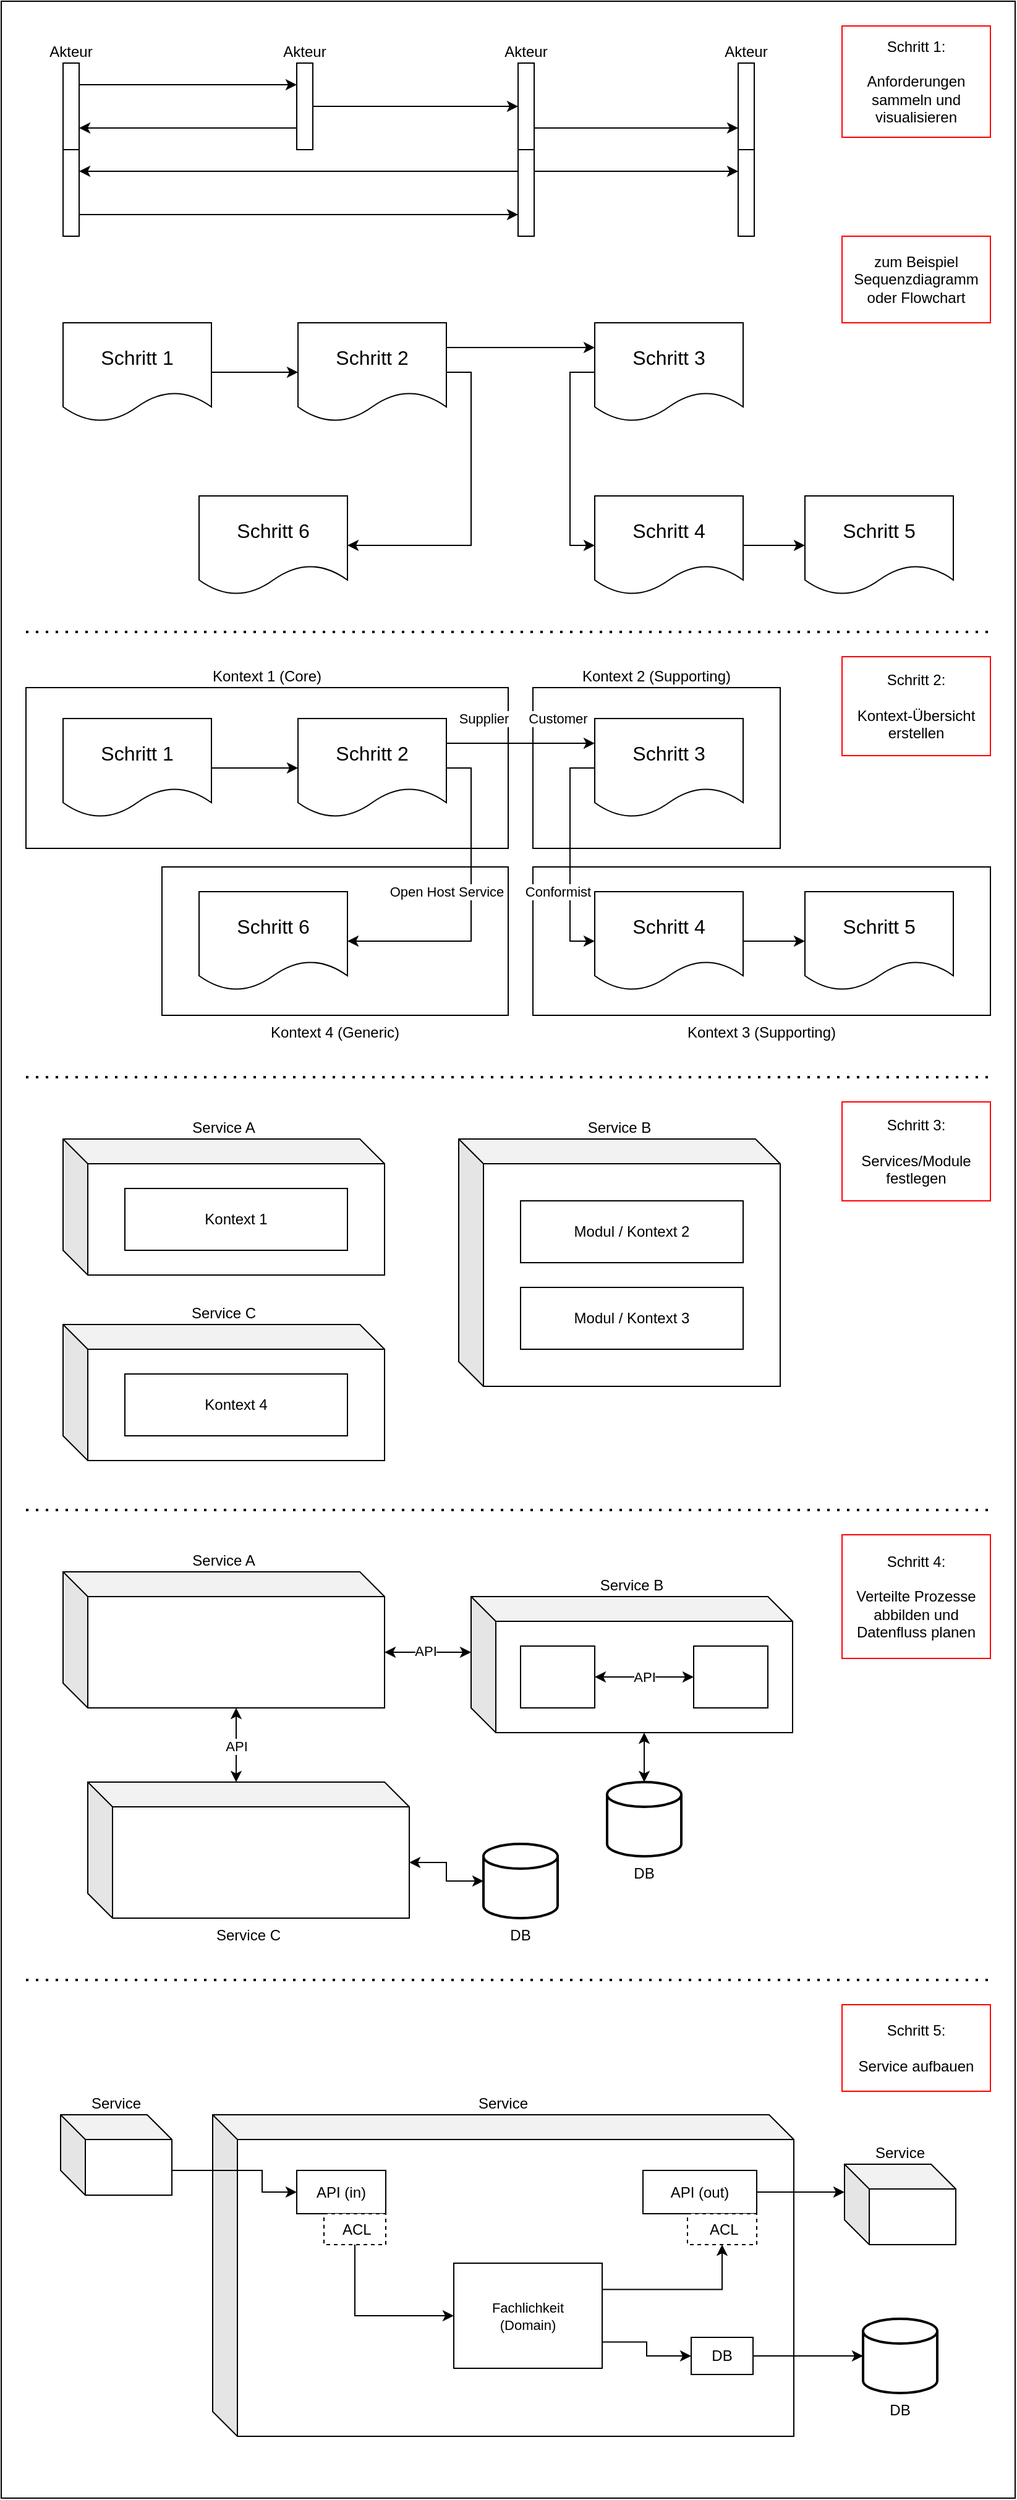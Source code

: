 <mxfile version="28.1.2">
  <diagram name="Seite-1" id="NrbdtOU8l5xmAe7ymhUr">
    <mxGraphModel dx="1410" dy="1943" grid="1" gridSize="10" guides="1" tooltips="1" connect="1" arrows="1" fold="1" page="1" pageScale="1" pageWidth="827" pageHeight="1169" math="0" shadow="0">
      <root>
        <mxCell id="0" />
        <mxCell id="1" parent="0" />
        <mxCell id="C17X725cu8cBMqdl3EqZ-1" value="" style="rounded=0;whiteSpace=wrap;html=1;" parent="1" vertex="1">
          <mxGeometry y="-1169" width="820" height="2019" as="geometry" />
        </mxCell>
        <mxCell id="73rr_FjuBhcJZTZMzzjQ-1" value="Service B" style="shape=cube;whiteSpace=wrap;html=1;boundedLbl=1;backgroundOutline=1;darkOpacity=0.05;darkOpacity2=0.1;labelPosition=center;verticalLabelPosition=top;align=center;verticalAlign=bottom;" parent="1" vertex="1">
          <mxGeometry x="370" y="-249" width="260" height="200" as="geometry" />
        </mxCell>
        <mxCell id="7fS5oWLQzM0IxhjuAHD0-30" value="Kontext 4 (Generic)" style="rounded=0;whiteSpace=wrap;html=1;labelPosition=center;verticalLabelPosition=bottom;align=center;verticalAlign=top;strokeColor=light-dark(#000000,#0433FF);" parent="1" vertex="1">
          <mxGeometry x="130" y="-469" width="280" height="120" as="geometry" />
        </mxCell>
        <mxCell id="7fS5oWLQzM0IxhjuAHD0-29" value="Kontext 3 (Supporting)" style="rounded=0;whiteSpace=wrap;html=1;labelPosition=center;verticalLabelPosition=bottom;align=center;verticalAlign=top;strokeColor=light-dark(#000000,#0433FF);" parent="1" vertex="1">
          <mxGeometry x="430" y="-469" width="370" height="120" as="geometry" />
        </mxCell>
        <mxCell id="7fS5oWLQzM0IxhjuAHD0-28" value="Kontext 2 (Supporting)" style="rounded=0;whiteSpace=wrap;html=1;labelPosition=center;verticalLabelPosition=top;align=center;verticalAlign=bottom;strokeColor=light-dark(#000000,#0433FF);" parent="1" vertex="1">
          <mxGeometry x="430" y="-614" width="200" height="130" as="geometry" />
        </mxCell>
        <mxCell id="eQGWegekin0o1_Gf9wDu-5" style="edgeStyle=orthogonalEdgeStyle;rounded=0;orthogonalLoop=1;jettySize=auto;html=1;exitX=1;exitY=0.5;exitDx=0;exitDy=0;entryX=0;entryY=0.5;entryDx=0;entryDy=0;" parent="1" source="eQGWegekin0o1_Gf9wDu-2" target="eQGWegekin0o1_Gf9wDu-3" edge="1">
          <mxGeometry relative="1" as="geometry" />
        </mxCell>
        <mxCell id="eQGWegekin0o1_Gf9wDu-2" value="Schritt 1" style="shape=document;whiteSpace=wrap;html=1;boundedLbl=1;fontSize=16;" parent="1" vertex="1">
          <mxGeometry x="50" y="-909" width="120" height="80" as="geometry" />
        </mxCell>
        <mxCell id="73rr_FjuBhcJZTZMzzjQ-4" style="edgeStyle=orthogonalEdgeStyle;rounded=0;orthogonalLoop=1;jettySize=auto;html=1;exitX=1;exitY=0.25;exitDx=0;exitDy=0;entryX=0;entryY=0.25;entryDx=0;entryDy=0;" parent="1" source="eQGWegekin0o1_Gf9wDu-3" target="eQGWegekin0o1_Gf9wDu-4" edge="1">
          <mxGeometry relative="1" as="geometry" />
        </mxCell>
        <mxCell id="73rr_FjuBhcJZTZMzzjQ-6" style="edgeStyle=orthogonalEdgeStyle;rounded=0;orthogonalLoop=1;jettySize=auto;html=1;exitX=0;exitY=0.5;exitDx=0;exitDy=0;entryX=0;entryY=0.5;entryDx=0;entryDy=0;" parent="1" source="eQGWegekin0o1_Gf9wDu-4" target="73rr_FjuBhcJZTZMzzjQ-5" edge="1">
          <mxGeometry relative="1" as="geometry" />
        </mxCell>
        <mxCell id="7fS5oWLQzM0IxhjuAHD0-2" style="edgeStyle=orthogonalEdgeStyle;rounded=0;orthogonalLoop=1;jettySize=auto;html=1;exitX=1;exitY=0.5;exitDx=0;exitDy=0;entryX=1;entryY=0.5;entryDx=0;entryDy=0;" parent="1" source="eQGWegekin0o1_Gf9wDu-3" target="7fS5oWLQzM0IxhjuAHD0-1" edge="1">
          <mxGeometry relative="1" as="geometry" />
        </mxCell>
        <mxCell id="eQGWegekin0o1_Gf9wDu-3" value="Schritt 2" style="shape=document;whiteSpace=wrap;html=1;boundedLbl=1;fontSize=16;" parent="1" vertex="1">
          <mxGeometry x="240" y="-909" width="120" height="80" as="geometry" />
        </mxCell>
        <mxCell id="eQGWegekin0o1_Gf9wDu-4" value="Schritt 3" style="shape=document;whiteSpace=wrap;html=1;boundedLbl=1;fontSize=16;" parent="1" vertex="1">
          <mxGeometry x="480" y="-909" width="120" height="80" as="geometry" />
        </mxCell>
        <mxCell id="eQGWegekin0o1_Gf9wDu-13" value="Kontext 1 (Core)" style="rounded=0;whiteSpace=wrap;html=1;labelPosition=center;verticalLabelPosition=top;align=center;verticalAlign=bottom;strokeColor=light-dark(#000000,#0433FF);" parent="1" vertex="1">
          <mxGeometry x="20" y="-614" width="390" height="130" as="geometry" />
        </mxCell>
        <mxCell id="eQGWegekin0o1_Gf9wDu-22" value="Service A" style="shape=cube;whiteSpace=wrap;html=1;boundedLbl=1;backgroundOutline=1;darkOpacity=0.05;darkOpacity2=0.1;labelPosition=center;verticalLabelPosition=top;align=center;verticalAlign=bottom;" parent="1" vertex="1">
          <mxGeometry x="50" y="-249" width="260" height="110" as="geometry" />
        </mxCell>
        <mxCell id="eQGWegekin0o1_Gf9wDu-23" value="Kontext 1" style="rounded=0;whiteSpace=wrap;html=1;labelPosition=center;verticalLabelPosition=middle;align=center;verticalAlign=middle;strokeColor=light-dark(#000000,#0433FF);" parent="1" vertex="1">
          <mxGeometry x="100" y="-209" width="180" height="50" as="geometry" />
        </mxCell>
        <mxCell id="eQGWegekin0o1_Gf9wDu-24" value="Modul / Kontext 3" style="rounded=0;whiteSpace=wrap;html=1;labelPosition=center;verticalLabelPosition=middle;align=center;verticalAlign=middle;strokeColor=light-dark(#000000,#0433FF);" parent="1" vertex="1">
          <mxGeometry x="420" y="-129" width="180" height="50" as="geometry" />
        </mxCell>
        <mxCell id="73rr_FjuBhcJZTZMzzjQ-3" value="Modul / Kontext 2" style="rounded=0;whiteSpace=wrap;html=1;labelPosition=center;verticalLabelPosition=middle;align=center;verticalAlign=middle;strokeColor=light-dark(#000000,#0433FF);" parent="1" vertex="1">
          <mxGeometry x="420" y="-199" width="180" height="50" as="geometry" />
        </mxCell>
        <mxCell id="7fS5oWLQzM0IxhjuAHD0-15" style="edgeStyle=orthogonalEdgeStyle;rounded=0;orthogonalLoop=1;jettySize=auto;html=1;exitX=1;exitY=0.5;exitDx=0;exitDy=0;entryX=0;entryY=0.5;entryDx=0;entryDy=0;" parent="1" source="73rr_FjuBhcJZTZMzzjQ-5" target="7fS5oWLQzM0IxhjuAHD0-14" edge="1">
          <mxGeometry relative="1" as="geometry" />
        </mxCell>
        <mxCell id="73rr_FjuBhcJZTZMzzjQ-5" value="Schritt 4" style="shape=document;whiteSpace=wrap;html=1;boundedLbl=1;fontSize=16;" parent="1" vertex="1">
          <mxGeometry x="480" y="-769" width="120" height="80" as="geometry" />
        </mxCell>
        <mxCell id="73rr_FjuBhcJZTZMzzjQ-16" value="DB" style="strokeWidth=2;html=1;shape=mxgraph.flowchart.database;whiteSpace=wrap;labelPosition=center;verticalLabelPosition=bottom;align=center;verticalAlign=top;" parent="1" vertex="1">
          <mxGeometry x="490" y="271" width="60" height="60" as="geometry" />
        </mxCell>
        <mxCell id="7fS5oWLQzM0IxhjuAHD0-1" value="Schritt 6" style="shape=document;whiteSpace=wrap;html=1;boundedLbl=1;fontSize=16;" parent="1" vertex="1">
          <mxGeometry x="160" y="-769" width="120" height="80" as="geometry" />
        </mxCell>
        <mxCell id="7fS5oWLQzM0IxhjuAHD0-14" value="Schritt 5" style="shape=document;whiteSpace=wrap;html=1;boundedLbl=1;fontSize=16;" parent="1" vertex="1">
          <mxGeometry x="650" y="-769" width="120" height="80" as="geometry" />
        </mxCell>
        <mxCell id="7fS5oWLQzM0IxhjuAHD0-16" value="" style="endArrow=none;dashed=1;html=1;dashPattern=1 3;strokeWidth=2;rounded=0;" parent="1" edge="1">
          <mxGeometry width="50" height="50" relative="1" as="geometry">
            <mxPoint x="20" y="-659" as="sourcePoint" />
            <mxPoint x="800" y="-659" as="targetPoint" />
          </mxGeometry>
        </mxCell>
        <mxCell id="7fS5oWLQzM0IxhjuAHD0-17" style="edgeStyle=orthogonalEdgeStyle;rounded=0;orthogonalLoop=1;jettySize=auto;html=1;exitX=1;exitY=0.5;exitDx=0;exitDy=0;entryX=0;entryY=0.5;entryDx=0;entryDy=0;" parent="1" source="7fS5oWLQzM0IxhjuAHD0-18" target="7fS5oWLQzM0IxhjuAHD0-22" edge="1">
          <mxGeometry relative="1" as="geometry" />
        </mxCell>
        <mxCell id="7fS5oWLQzM0IxhjuAHD0-18" value="Schritt 1" style="shape=document;whiteSpace=wrap;html=1;boundedLbl=1;fontSize=16;" parent="1" vertex="1">
          <mxGeometry x="50" y="-589" width="120" height="80" as="geometry" />
        </mxCell>
        <mxCell id="7fS5oWLQzM0IxhjuAHD0-19" style="edgeStyle=orthogonalEdgeStyle;rounded=0;orthogonalLoop=1;jettySize=auto;html=1;exitX=1;exitY=0.25;exitDx=0;exitDy=0;entryX=0;entryY=0.25;entryDx=0;entryDy=0;" parent="1" source="7fS5oWLQzM0IxhjuAHD0-22" target="7fS5oWLQzM0IxhjuAHD0-23" edge="1">
          <mxGeometry relative="1" as="geometry" />
        </mxCell>
        <mxCell id="wYqAE9kgNwy14ZpDtIfz-1" value="Supplier" style="edgeLabel;html=1;align=center;verticalAlign=middle;resizable=0;points=[];" parent="7fS5oWLQzM0IxhjuAHD0-19" vertex="1" connectable="0">
          <mxGeometry x="-0.683" y="2" relative="1" as="geometry">
            <mxPoint x="11" y="-18" as="offset" />
          </mxGeometry>
        </mxCell>
        <mxCell id="wYqAE9kgNwy14ZpDtIfz-2" value="Customer" style="edgeLabel;html=1;align=center;verticalAlign=middle;resizable=0;points=[];" parent="7fS5oWLQzM0IxhjuAHD0-19" vertex="1" connectable="0">
          <mxGeometry x="0.467" y="-2" relative="1" as="geometry">
            <mxPoint x="2" y="-22" as="offset" />
          </mxGeometry>
        </mxCell>
        <mxCell id="7fS5oWLQzM0IxhjuAHD0-21" style="edgeStyle=orthogonalEdgeStyle;rounded=0;orthogonalLoop=1;jettySize=auto;html=1;exitX=1;exitY=0.5;exitDx=0;exitDy=0;entryX=1;entryY=0.5;entryDx=0;entryDy=0;" parent="1" source="7fS5oWLQzM0IxhjuAHD0-22" target="7fS5oWLQzM0IxhjuAHD0-26" edge="1">
          <mxGeometry relative="1" as="geometry" />
        </mxCell>
        <mxCell id="wYqAE9kgNwy14ZpDtIfz-4" value="Open Host Service" style="edgeLabel;html=1;align=center;verticalAlign=middle;resizable=0;points=[];" parent="7fS5oWLQzM0IxhjuAHD0-21" vertex="1" connectable="0">
          <mxGeometry x="-0.061" y="-2" relative="1" as="geometry">
            <mxPoint x="-18" y="-2" as="offset" />
          </mxGeometry>
        </mxCell>
        <mxCell id="7fS5oWLQzM0IxhjuAHD0-22" value="Schritt 2" style="shape=document;whiteSpace=wrap;html=1;boundedLbl=1;fontSize=16;" parent="1" vertex="1">
          <mxGeometry x="240" y="-589" width="120" height="80" as="geometry" />
        </mxCell>
        <mxCell id="7fS5oWLQzM0IxhjuAHD0-72" style="edgeStyle=orthogonalEdgeStyle;rounded=0;orthogonalLoop=1;jettySize=auto;html=1;exitX=0;exitY=0.5;exitDx=0;exitDy=0;entryX=0;entryY=0.5;entryDx=0;entryDy=0;" parent="1" source="7fS5oWLQzM0IxhjuAHD0-23" target="7fS5oWLQzM0IxhjuAHD0-25" edge="1">
          <mxGeometry relative="1" as="geometry">
            <Array as="points">
              <mxPoint x="460" y="-549" />
              <mxPoint x="460" y="-409" />
            </Array>
          </mxGeometry>
        </mxCell>
        <mxCell id="wYqAE9kgNwy14ZpDtIfz-3" value="Conformist" style="edgeLabel;html=1;align=center;verticalAlign=middle;resizable=0;points=[];" parent="7fS5oWLQzM0IxhjuAHD0-72" vertex="1" connectable="0">
          <mxGeometry x="-0.244" y="1" relative="1" as="geometry">
            <mxPoint x="-11" y="52" as="offset" />
          </mxGeometry>
        </mxCell>
        <mxCell id="7fS5oWLQzM0IxhjuAHD0-23" value="Schritt 3" style="shape=document;whiteSpace=wrap;html=1;boundedLbl=1;fontSize=16;" parent="1" vertex="1">
          <mxGeometry x="480" y="-589" width="120" height="80" as="geometry" />
        </mxCell>
        <mxCell id="7fS5oWLQzM0IxhjuAHD0-24" style="edgeStyle=orthogonalEdgeStyle;rounded=0;orthogonalLoop=1;jettySize=auto;html=1;exitX=1;exitY=0.5;exitDx=0;exitDy=0;entryX=0;entryY=0.5;entryDx=0;entryDy=0;" parent="1" source="7fS5oWLQzM0IxhjuAHD0-25" target="7fS5oWLQzM0IxhjuAHD0-27" edge="1">
          <mxGeometry relative="1" as="geometry" />
        </mxCell>
        <mxCell id="7fS5oWLQzM0IxhjuAHD0-25" value="Schritt 4" style="shape=document;whiteSpace=wrap;html=1;boundedLbl=1;fontSize=16;" parent="1" vertex="1">
          <mxGeometry x="480" y="-449" width="120" height="80" as="geometry" />
        </mxCell>
        <mxCell id="7fS5oWLQzM0IxhjuAHD0-26" value="Schritt 6" style="shape=document;whiteSpace=wrap;html=1;boundedLbl=1;fontSize=16;" parent="1" vertex="1">
          <mxGeometry x="160" y="-449" width="120" height="80" as="geometry" />
        </mxCell>
        <mxCell id="7fS5oWLQzM0IxhjuAHD0-27" value="Schritt 5" style="shape=document;whiteSpace=wrap;html=1;boundedLbl=1;fontSize=16;" parent="1" vertex="1">
          <mxGeometry x="650" y="-449" width="120" height="80" as="geometry" />
        </mxCell>
        <mxCell id="7fS5oWLQzM0IxhjuAHD0-31" value="" style="endArrow=none;dashed=1;html=1;dashPattern=1 3;strokeWidth=2;rounded=0;" parent="1" edge="1">
          <mxGeometry width="50" height="50" relative="1" as="geometry">
            <mxPoint x="20" y="-299" as="sourcePoint" />
            <mxPoint x="800" y="-299" as="targetPoint" />
          </mxGeometry>
        </mxCell>
        <mxCell id="7fS5oWLQzM0IxhjuAHD0-32" value="Service C" style="shape=cube;whiteSpace=wrap;html=1;boundedLbl=1;backgroundOutline=1;darkOpacity=0.05;darkOpacity2=0.1;labelPosition=center;verticalLabelPosition=top;align=center;verticalAlign=bottom;" parent="1" vertex="1">
          <mxGeometry x="50" y="-99" width="260" height="110" as="geometry" />
        </mxCell>
        <mxCell id="7fS5oWLQzM0IxhjuAHD0-33" value="Kontext 4" style="rounded=0;whiteSpace=wrap;html=1;labelPosition=center;verticalLabelPosition=middle;align=center;verticalAlign=middle;strokeColor=light-dark(#000000,#0433FF);" parent="1" vertex="1">
          <mxGeometry x="100" y="-59" width="180" height="50" as="geometry" />
        </mxCell>
        <mxCell id="7fS5oWLQzM0IxhjuAHD0-34" value="" style="endArrow=none;dashed=1;html=1;dashPattern=1 3;strokeWidth=2;rounded=0;" parent="1" edge="1">
          <mxGeometry width="50" height="50" relative="1" as="geometry">
            <mxPoint x="20" y="51" as="sourcePoint" />
            <mxPoint x="800" y="51" as="targetPoint" />
          </mxGeometry>
        </mxCell>
        <mxCell id="7fS5oWLQzM0IxhjuAHD0-37" value="Service A" style="shape=cube;whiteSpace=wrap;html=1;boundedLbl=1;backgroundOutline=1;darkOpacity=0.05;darkOpacity2=0.1;labelPosition=center;verticalLabelPosition=top;align=center;verticalAlign=bottom;" parent="1" vertex="1">
          <mxGeometry x="50" y="101" width="260" height="110" as="geometry" />
        </mxCell>
        <mxCell id="7fS5oWLQzM0IxhjuAHD0-38" value="Service C" style="shape=cube;whiteSpace=wrap;html=1;boundedLbl=1;backgroundOutline=1;darkOpacity=0.05;darkOpacity2=0.1;labelPosition=center;verticalLabelPosition=bottom;align=center;verticalAlign=top;" parent="1" vertex="1">
          <mxGeometry x="70" y="271" width="260" height="110" as="geometry" />
        </mxCell>
        <mxCell id="7fS5oWLQzM0IxhjuAHD0-40" style="edgeStyle=orthogonalEdgeStyle;rounded=0;orthogonalLoop=1;jettySize=auto;html=1;exitX=0;exitY=0;exitDx=140;exitDy=110;exitPerimeter=0;entryX=0;entryY=0;entryDx=120;entryDy=0;entryPerimeter=0;startArrow=classic;startFill=1;" parent="1" source="7fS5oWLQzM0IxhjuAHD0-37" target="7fS5oWLQzM0IxhjuAHD0-38" edge="1">
          <mxGeometry relative="1" as="geometry" />
        </mxCell>
        <mxCell id="7fS5oWLQzM0IxhjuAHD0-44" value="API" style="edgeLabel;html=1;align=center;verticalAlign=middle;resizable=0;points=[];" parent="7fS5oWLQzM0IxhjuAHD0-40" vertex="1" connectable="0">
          <mxGeometry x="-0.22" relative="1" as="geometry">
            <mxPoint y="7" as="offset" />
          </mxGeometry>
        </mxCell>
        <mxCell id="7fS5oWLQzM0IxhjuAHD0-41" value="Service B" style="shape=cube;whiteSpace=wrap;html=1;boundedLbl=1;backgroundOutline=1;darkOpacity=0.05;darkOpacity2=0.1;labelPosition=center;verticalLabelPosition=top;align=center;verticalAlign=bottom;" parent="1" vertex="1">
          <mxGeometry x="380" y="121" width="260" height="110" as="geometry" />
        </mxCell>
        <mxCell id="7fS5oWLQzM0IxhjuAHD0-42" style="edgeStyle=orthogonalEdgeStyle;rounded=0;orthogonalLoop=1;jettySize=auto;html=1;exitX=0;exitY=0;exitDx=260;exitDy=65;exitPerimeter=0;entryX=0;entryY=0;entryDx=0;entryDy=45;entryPerimeter=0;startArrow=classic;startFill=1;" parent="1" source="7fS5oWLQzM0IxhjuAHD0-37" target="7fS5oWLQzM0IxhjuAHD0-41" edge="1">
          <mxGeometry relative="1" as="geometry" />
        </mxCell>
        <mxCell id="7fS5oWLQzM0IxhjuAHD0-43" value="API" style="edgeLabel;html=1;align=center;verticalAlign=middle;resizable=0;points=[];" parent="7fS5oWLQzM0IxhjuAHD0-42" vertex="1" connectable="0">
          <mxGeometry x="-0.057" y="1" relative="1" as="geometry">
            <mxPoint as="offset" />
          </mxGeometry>
        </mxCell>
        <mxCell id="7fS5oWLQzM0IxhjuAHD0-45" value="" style="endArrow=none;dashed=1;html=1;dashPattern=1 3;strokeWidth=2;rounded=0;" parent="1" edge="1">
          <mxGeometry width="50" height="50" relative="1" as="geometry">
            <mxPoint x="20" y="431" as="sourcePoint" />
            <mxPoint x="800" y="431" as="targetPoint" />
          </mxGeometry>
        </mxCell>
        <mxCell id="7fS5oWLQzM0IxhjuAHD0-53" style="edgeStyle=orthogonalEdgeStyle;rounded=0;orthogonalLoop=1;jettySize=auto;html=1;exitX=0;exitY=0;exitDx=140;exitDy=110;exitPerimeter=0;entryX=0.5;entryY=0;entryDx=0;entryDy=0;entryPerimeter=0;startArrow=classic;startFill=1;" parent="1" source="7fS5oWLQzM0IxhjuAHD0-41" target="73rr_FjuBhcJZTZMzzjQ-16" edge="1">
          <mxGeometry relative="1" as="geometry" />
        </mxCell>
        <mxCell id="7fS5oWLQzM0IxhjuAHD0-64" value="&lt;div&gt;Schritt 1:&lt;/div&gt;&lt;div&gt;&lt;br&gt;&lt;/div&gt;Anforderungen sammeln und visualisieren" style="rounded=0;whiteSpace=wrap;html=1;strokeColor=#FF0000;" parent="1" vertex="1">
          <mxGeometry x="680" y="-1149" width="120" height="90" as="geometry" />
        </mxCell>
        <mxCell id="7fS5oWLQzM0IxhjuAHD0-65" value="&lt;div&gt;Schritt 2:&lt;/div&gt;&lt;div&gt;&lt;br&gt;&lt;/div&gt;Kontext-Übersicht erstellen" style="rounded=0;whiteSpace=wrap;html=1;strokeColor=#FF0000;" parent="1" vertex="1">
          <mxGeometry x="680" y="-639" width="120" height="80" as="geometry" />
        </mxCell>
        <mxCell id="7fS5oWLQzM0IxhjuAHD0-66" value="Schritt 3:&lt;div&gt;&lt;br&gt;&lt;div&gt;Services/Module&lt;div&gt;festlegen&lt;/div&gt;&lt;/div&gt;&lt;/div&gt;" style="rounded=0;whiteSpace=wrap;html=1;strokeColor=#FF0000;" parent="1" vertex="1">
          <mxGeometry x="680" y="-279" width="120" height="80" as="geometry" />
        </mxCell>
        <mxCell id="7fS5oWLQzM0IxhjuAHD0-67" value="&lt;div&gt;Schritt 4:&lt;/div&gt;&lt;div&gt;&lt;br&gt;&lt;/div&gt;&lt;span style=&quot;background-color: transparent; color: light-dark(rgb(0, 0, 0), rgb(255, 255, 255));&quot;&gt;Verteilte Prozesse abbilden&amp;nbsp;&lt;/span&gt;&lt;span style=&quot;background-color: transparent; color: light-dark(rgb(0, 0, 0), rgb(255, 255, 255));&quot;&gt;und&lt;/span&gt;&lt;div&gt;&lt;div&gt;Datenfluss planen&lt;/div&gt;&lt;/div&gt;" style="rounded=0;whiteSpace=wrap;html=1;strokeColor=#FF0000;" parent="1" vertex="1">
          <mxGeometry x="680" y="71" width="120" height="100" as="geometry" />
        </mxCell>
        <mxCell id="7fS5oWLQzM0IxhjuAHD0-70" style="edgeStyle=orthogonalEdgeStyle;rounded=0;orthogonalLoop=1;jettySize=auto;html=1;exitX=1;exitY=0.5;exitDx=0;exitDy=0;entryX=0;entryY=0.5;entryDx=0;entryDy=0;startArrow=classic;startFill=1;" parent="1" source="7fS5oWLQzM0IxhjuAHD0-68" target="7fS5oWLQzM0IxhjuAHD0-69" edge="1">
          <mxGeometry relative="1" as="geometry" />
        </mxCell>
        <mxCell id="7fS5oWLQzM0IxhjuAHD0-71" value="API" style="edgeLabel;html=1;align=center;verticalAlign=middle;resizable=0;points=[];" parent="7fS5oWLQzM0IxhjuAHD0-70" vertex="1" connectable="0">
          <mxGeometry x="-0.075" y="-3" relative="1" as="geometry">
            <mxPoint x="3" y="-3" as="offset" />
          </mxGeometry>
        </mxCell>
        <mxCell id="7fS5oWLQzM0IxhjuAHD0-68" value="" style="rounded=0;whiteSpace=wrap;html=1;labelPosition=center;verticalLabelPosition=middle;align=center;verticalAlign=middle;strokeColor=light-dark(#000000,#0433FF);" parent="1" vertex="1">
          <mxGeometry x="420" y="161" width="60" height="50" as="geometry" />
        </mxCell>
        <mxCell id="7fS5oWLQzM0IxhjuAHD0-69" value="" style="rounded=0;whiteSpace=wrap;html=1;labelPosition=center;verticalLabelPosition=middle;align=center;verticalAlign=middle;strokeColor=light-dark(#000000,#0433FF);" parent="1" vertex="1">
          <mxGeometry x="560" y="161" width="60" height="50" as="geometry" />
        </mxCell>
        <mxCell id="7fS5oWLQzM0IxhjuAHD0-73" value="&lt;div&gt;Schritt 5:&lt;/div&gt;&lt;div&gt;&lt;br&gt;&lt;/div&gt;Service aufbauen" style="rounded=0;whiteSpace=wrap;html=1;strokeColor=#FF0000;" parent="1" vertex="1">
          <mxGeometry x="680" y="451" width="120" height="70" as="geometry" />
        </mxCell>
        <mxCell id="7fS5oWLQzM0IxhjuAHD0-74" value="DB" style="strokeWidth=2;html=1;shape=mxgraph.flowchart.database;whiteSpace=wrap;labelPosition=center;verticalLabelPosition=bottom;align=center;verticalAlign=top;" parent="1" vertex="1">
          <mxGeometry x="390" y="321" width="60" height="60" as="geometry" />
        </mxCell>
        <mxCell id="7fS5oWLQzM0IxhjuAHD0-75" style="edgeStyle=orthogonalEdgeStyle;rounded=0;orthogonalLoop=1;jettySize=auto;html=1;exitX=0;exitY=0;exitDx=260;exitDy=65;exitPerimeter=0;entryX=0;entryY=0.5;entryDx=0;entryDy=0;entryPerimeter=0;startArrow=classic;startFill=1;" parent="1" source="7fS5oWLQzM0IxhjuAHD0-38" target="7fS5oWLQzM0IxhjuAHD0-74" edge="1">
          <mxGeometry relative="1" as="geometry" />
        </mxCell>
        <mxCell id="ZYhb9RCFr_MS35cpmbMu-6" value="&lt;span style=&quot;text-wrap-mode: nowrap;&quot;&gt;Akteur&lt;/span&gt;" style="rounded=0;whiteSpace=wrap;html=1;labelPosition=center;verticalLabelPosition=top;align=center;verticalAlign=bottom;" parent="1" vertex="1">
          <mxGeometry x="50" y="-1119" width="13" height="140" as="geometry" />
        </mxCell>
        <mxCell id="ZYhb9RCFr_MS35cpmbMu-43" style="edgeStyle=orthogonalEdgeStyle;rounded=0;orthogonalLoop=1;jettySize=auto;html=1;exitX=1;exitY=0.25;exitDx=0;exitDy=0;entryX=0;entryY=0.25;entryDx=0;entryDy=0;" parent="1" source="ZYhb9RCFr_MS35cpmbMu-9" target="ZYhb9RCFr_MS35cpmbMu-38" edge="1">
          <mxGeometry relative="1" as="geometry" />
        </mxCell>
        <mxCell id="ZYhb9RCFr_MS35cpmbMu-9" value="" style="rounded=0;whiteSpace=wrap;html=1;labelPosition=center;verticalLabelPosition=top;align=center;verticalAlign=bottom;" parent="1" vertex="1">
          <mxGeometry x="50" y="-1119" width="13" height="70" as="geometry" />
        </mxCell>
        <mxCell id="ZYhb9RCFr_MS35cpmbMu-49" style="edgeStyle=orthogonalEdgeStyle;rounded=0;orthogonalLoop=1;jettySize=auto;html=1;exitX=1;exitY=0.75;exitDx=0;exitDy=0;entryX=0;entryY=0.75;entryDx=0;entryDy=0;" parent="1" source="ZYhb9RCFr_MS35cpmbMu-15" target="ZYhb9RCFr_MS35cpmbMu-42" edge="1">
          <mxGeometry relative="1" as="geometry" />
        </mxCell>
        <mxCell id="ZYhb9RCFr_MS35cpmbMu-15" value="" style="rounded=0;whiteSpace=wrap;html=1;labelPosition=center;verticalLabelPosition=top;align=center;verticalAlign=bottom;" parent="1" vertex="1">
          <mxGeometry x="50" y="-1049" width="13" height="70" as="geometry" />
        </mxCell>
        <mxCell id="ZYhb9RCFr_MS35cpmbMu-37" value="&lt;span style=&quot;text-wrap-mode: nowrap;&quot;&gt;Akteur&lt;/span&gt;" style="rounded=0;whiteSpace=wrap;html=1;labelPosition=center;verticalLabelPosition=top;align=center;verticalAlign=bottom;" parent="1" vertex="1">
          <mxGeometry x="239" y="-1119" width="13" height="69" as="geometry" />
        </mxCell>
        <mxCell id="ZYhb9RCFr_MS35cpmbMu-44" style="edgeStyle=orthogonalEdgeStyle;rounded=0;orthogonalLoop=1;jettySize=auto;html=1;exitX=1;exitY=0.5;exitDx=0;exitDy=0;entryX=0;entryY=0.5;entryDx=0;entryDy=0;" parent="1" source="ZYhb9RCFr_MS35cpmbMu-38" target="ZYhb9RCFr_MS35cpmbMu-41" edge="1">
          <mxGeometry relative="1" as="geometry" />
        </mxCell>
        <mxCell id="ZYhb9RCFr_MS35cpmbMu-45" style="edgeStyle=orthogonalEdgeStyle;rounded=0;orthogonalLoop=1;jettySize=auto;html=1;exitX=0;exitY=0.75;exitDx=0;exitDy=0;entryX=1;entryY=0.75;entryDx=0;entryDy=0;" parent="1" source="ZYhb9RCFr_MS35cpmbMu-38" target="ZYhb9RCFr_MS35cpmbMu-9" edge="1">
          <mxGeometry relative="1" as="geometry" />
        </mxCell>
        <mxCell id="ZYhb9RCFr_MS35cpmbMu-38" value="" style="rounded=0;whiteSpace=wrap;html=1;labelPosition=center;verticalLabelPosition=top;align=center;verticalAlign=bottom;" parent="1" vertex="1">
          <mxGeometry x="239" y="-1119" width="13" height="70" as="geometry" />
        </mxCell>
        <mxCell id="ZYhb9RCFr_MS35cpmbMu-40" value="&lt;span style=&quot;text-wrap-mode: nowrap;&quot;&gt;Akteur&lt;/span&gt;" style="rounded=0;whiteSpace=wrap;html=1;labelPosition=center;verticalLabelPosition=top;align=center;verticalAlign=bottom;" parent="1" vertex="1">
          <mxGeometry x="418" y="-1119" width="13" height="140" as="geometry" />
        </mxCell>
        <mxCell id="ZYhb9RCFr_MS35cpmbMu-53" style="edgeStyle=orthogonalEdgeStyle;rounded=0;orthogonalLoop=1;jettySize=auto;html=1;exitX=1;exitY=0.75;exitDx=0;exitDy=0;entryX=0;entryY=0.75;entryDx=0;entryDy=0;" parent="1" source="ZYhb9RCFr_MS35cpmbMu-41" target="ZYhb9RCFr_MS35cpmbMu-51" edge="1">
          <mxGeometry relative="1" as="geometry" />
        </mxCell>
        <mxCell id="ZYhb9RCFr_MS35cpmbMu-41" value="" style="rounded=0;whiteSpace=wrap;html=1;labelPosition=center;verticalLabelPosition=top;align=center;verticalAlign=bottom;" parent="1" vertex="1">
          <mxGeometry x="418" y="-1119" width="13" height="70" as="geometry" />
        </mxCell>
        <mxCell id="ZYhb9RCFr_MS35cpmbMu-54" style="edgeStyle=orthogonalEdgeStyle;rounded=0;orthogonalLoop=1;jettySize=auto;html=1;exitX=1;exitY=0.25;exitDx=0;exitDy=0;entryX=0;entryY=0.25;entryDx=0;entryDy=0;" parent="1" source="ZYhb9RCFr_MS35cpmbMu-42" target="ZYhb9RCFr_MS35cpmbMu-52" edge="1">
          <mxGeometry relative="1" as="geometry" />
        </mxCell>
        <mxCell id="lzGzMJE4q99HIGa_F_YV-3" style="edgeStyle=orthogonalEdgeStyle;rounded=0;orthogonalLoop=1;jettySize=auto;html=1;exitX=0;exitY=0.25;exitDx=0;exitDy=0;entryX=1;entryY=0.25;entryDx=0;entryDy=0;" parent="1" source="ZYhb9RCFr_MS35cpmbMu-42" target="ZYhb9RCFr_MS35cpmbMu-15" edge="1">
          <mxGeometry relative="1" as="geometry" />
        </mxCell>
        <mxCell id="ZYhb9RCFr_MS35cpmbMu-42" value="" style="rounded=0;whiteSpace=wrap;html=1;labelPosition=center;verticalLabelPosition=top;align=center;verticalAlign=bottom;" parent="1" vertex="1">
          <mxGeometry x="418" y="-1049" width="13" height="70" as="geometry" />
        </mxCell>
        <mxCell id="ZYhb9RCFr_MS35cpmbMu-50" value="&lt;span style=&quot;text-wrap-mode: nowrap;&quot;&gt;Akteur&lt;/span&gt;" style="rounded=0;whiteSpace=wrap;html=1;labelPosition=center;verticalLabelPosition=top;align=center;verticalAlign=bottom;" parent="1" vertex="1">
          <mxGeometry x="596" y="-1119" width="13" height="140" as="geometry" />
        </mxCell>
        <mxCell id="ZYhb9RCFr_MS35cpmbMu-51" value="" style="rounded=0;whiteSpace=wrap;html=1;labelPosition=center;verticalLabelPosition=top;align=center;verticalAlign=bottom;" parent="1" vertex="1">
          <mxGeometry x="596" y="-1119" width="13" height="70" as="geometry" />
        </mxCell>
        <mxCell id="ZYhb9RCFr_MS35cpmbMu-52" value="" style="rounded=0;whiteSpace=wrap;html=1;labelPosition=center;verticalLabelPosition=top;align=center;verticalAlign=bottom;" parent="1" vertex="1">
          <mxGeometry x="596" y="-1049" width="13" height="70" as="geometry" />
        </mxCell>
        <mxCell id="ZYhb9RCFr_MS35cpmbMu-55" value="&lt;div&gt;zum Beispiel&lt;/div&gt;&lt;div&gt;Sequenzdiagramm&lt;br&gt;oder&amp;nbsp;&lt;span style=&quot;background-color: transparent; color: light-dark(rgb(0, 0, 0), rgb(255, 255, 255));&quot;&gt;Flowchart&lt;/span&gt;&lt;/div&gt;" style="rounded=0;whiteSpace=wrap;html=1;strokeColor=#FF0000;" parent="1" vertex="1">
          <mxGeometry x="680" y="-979" width="120" height="70" as="geometry" />
        </mxCell>
        <mxCell id="Hv05wG1mzeypUASz1jE2-2" value="Service" style="shape=cube;whiteSpace=wrap;html=1;boundedLbl=1;backgroundOutline=1;darkOpacity=0.05;darkOpacity2=0.1;labelPosition=center;verticalLabelPosition=top;align=center;verticalAlign=bottom;" vertex="1" parent="1">
          <mxGeometry x="171" y="540" width="470" height="260" as="geometry" />
        </mxCell>
        <mxCell id="Hv05wG1mzeypUASz1jE2-3" value="API (in)" style="rounded=0;whiteSpace=wrap;html=1;labelPosition=center;verticalLabelPosition=middle;align=center;verticalAlign=middle;strokeColor=light-dark(#000000,#FFFFFF);" vertex="1" parent="1">
          <mxGeometry x="239" y="585" width="72" height="35" as="geometry" />
        </mxCell>
        <mxCell id="Hv05wG1mzeypUASz1jE2-4" value="API (out)" style="rounded=0;whiteSpace=wrap;html=1;labelPosition=center;verticalLabelPosition=middle;align=center;verticalAlign=middle;strokeColor=light-dark(#000000,#FFFFFF);" vertex="1" parent="1">
          <mxGeometry x="519" y="585" width="92" height="35" as="geometry" />
        </mxCell>
        <mxCell id="Hv05wG1mzeypUASz1jE2-5" style="edgeStyle=orthogonalEdgeStyle;shape=connector;rounded=0;orthogonalLoop=1;jettySize=auto;html=1;exitX=1;exitY=0.5;exitDx=0;exitDy=0;strokeColor=default;align=center;verticalAlign=middle;fontFamily=Helvetica;fontSize=11;fontColor=default;labelBackgroundColor=default;endArrow=classic;endFill=1;" edge="1" parent="1" source="Hv05wG1mzeypUASz1jE2-6" target="Hv05wG1mzeypUASz1jE2-8">
          <mxGeometry relative="1" as="geometry" />
        </mxCell>
        <mxCell id="Hv05wG1mzeypUASz1jE2-6" value="DB" style="rounded=0;whiteSpace=wrap;html=1;labelPosition=center;verticalLabelPosition=middle;align=center;verticalAlign=middle;strokeColor=light-dark(#000000,#FFFFFF);" vertex="1" parent="1">
          <mxGeometry x="558" y="720" width="50" height="30" as="geometry" />
        </mxCell>
        <mxCell id="Hv05wG1mzeypUASz1jE2-7" value="Service" style="shape=cube;whiteSpace=wrap;html=1;boundedLbl=1;backgroundOutline=1;darkOpacity=0.05;darkOpacity2=0.1;labelPosition=center;verticalLabelPosition=top;align=center;verticalAlign=bottom;" vertex="1" parent="1">
          <mxGeometry x="682" y="580" width="90" height="65" as="geometry" />
        </mxCell>
        <mxCell id="Hv05wG1mzeypUASz1jE2-8" value="DB" style="strokeWidth=2;html=1;shape=mxgraph.flowchart.database;whiteSpace=wrap;labelPosition=center;verticalLabelPosition=bottom;align=center;verticalAlign=top;" vertex="1" parent="1">
          <mxGeometry x="697" y="705" width="60" height="60" as="geometry" />
        </mxCell>
        <mxCell id="Hv05wG1mzeypUASz1jE2-9" style="edgeStyle=orthogonalEdgeStyle;rounded=0;orthogonalLoop=1;jettySize=auto;html=1;exitX=1;exitY=0.5;exitDx=0;exitDy=0;entryX=0;entryY=0;entryDx=0;entryDy=22.5;entryPerimeter=0;" edge="1" parent="1" source="Hv05wG1mzeypUASz1jE2-4" target="Hv05wG1mzeypUASz1jE2-7">
          <mxGeometry relative="1" as="geometry">
            <Array as="points">
              <mxPoint x="678" y="603" />
              <mxPoint x="678" y="603" />
            </Array>
          </mxGeometry>
        </mxCell>
        <mxCell id="Hv05wG1mzeypUASz1jE2-10" style="edgeStyle=orthogonalEdgeStyle;rounded=0;orthogonalLoop=1;jettySize=auto;html=1;exitX=0;exitY=0;exitDx=90;exitDy=45;exitPerimeter=0;entryX=0;entryY=0.5;entryDx=0;entryDy=0;" edge="1" parent="1" source="Hv05wG1mzeypUASz1jE2-11" target="Hv05wG1mzeypUASz1jE2-3">
          <mxGeometry relative="1" as="geometry">
            <Array as="points">
              <mxPoint x="211" y="585" />
              <mxPoint x="211" y="603" />
            </Array>
          </mxGeometry>
        </mxCell>
        <mxCell id="Hv05wG1mzeypUASz1jE2-11" value="Service" style="shape=cube;whiteSpace=wrap;html=1;boundedLbl=1;backgroundOutline=1;darkOpacity=0.05;darkOpacity2=0.1;labelPosition=center;verticalLabelPosition=top;align=center;verticalAlign=bottom;" vertex="1" parent="1">
          <mxGeometry x="48" y="540" width="90" height="65" as="geometry" />
        </mxCell>
        <mxCell id="Hv05wG1mzeypUASz1jE2-12" value="&amp;nbsp;&lt;span style=&quot;background-color: transparent; color: light-dark(rgb(0, 0, 0), rgb(255, 255, 255));&quot;&gt;ACL&lt;/span&gt;" style="rounded=0;whiteSpace=wrap;html=1;labelPosition=center;verticalLabelPosition=middle;align=center;verticalAlign=middle;strokeColor=light-dark(#000000,#FFFFFF);dashed=1;" vertex="1" parent="1">
          <mxGeometry x="555" y="620" width="56" height="25" as="geometry" />
        </mxCell>
        <mxCell id="Hv05wG1mzeypUASz1jE2-13" style="edgeStyle=orthogonalEdgeStyle;shape=connector;rounded=0;orthogonalLoop=1;jettySize=auto;html=1;exitX=0.5;exitY=1;exitDx=0;exitDy=0;entryX=0;entryY=0.5;entryDx=0;entryDy=0;strokeColor=default;align=center;verticalAlign=middle;fontFamily=Helvetica;fontSize=11;fontColor=default;labelBackgroundColor=default;endArrow=classic;endFill=1;" edge="1" parent="1" source="Hv05wG1mzeypUASz1jE2-14" target="Hv05wG1mzeypUASz1jE2-17">
          <mxGeometry relative="1" as="geometry" />
        </mxCell>
        <mxCell id="Hv05wG1mzeypUASz1jE2-14" value="&amp;nbsp;&lt;span style=&quot;background-color: transparent; color: light-dark(rgb(0, 0, 0), rgb(255, 255, 255));&quot;&gt;ACL&lt;/span&gt;" style="rounded=0;whiteSpace=wrap;html=1;labelPosition=center;verticalLabelPosition=middle;align=center;verticalAlign=middle;strokeColor=light-dark(#000000,#FFFFFF);dashed=1;" vertex="1" parent="1">
          <mxGeometry x="261" y="620" width="50" height="25" as="geometry" />
        </mxCell>
        <mxCell id="Hv05wG1mzeypUASz1jE2-15" style="edgeStyle=orthogonalEdgeStyle;shape=connector;rounded=0;orthogonalLoop=1;jettySize=auto;html=1;exitX=1;exitY=0.25;exitDx=0;exitDy=0;entryX=0.5;entryY=1;entryDx=0;entryDy=0;strokeColor=default;align=center;verticalAlign=middle;fontFamily=Helvetica;fontSize=11;fontColor=default;labelBackgroundColor=default;endArrow=classic;endFill=1;" edge="1" parent="1" source="Hv05wG1mzeypUASz1jE2-17" target="Hv05wG1mzeypUASz1jE2-12">
          <mxGeometry relative="1" as="geometry" />
        </mxCell>
        <mxCell id="Hv05wG1mzeypUASz1jE2-16" style="edgeStyle=orthogonalEdgeStyle;shape=connector;rounded=0;orthogonalLoop=1;jettySize=auto;html=1;exitX=1;exitY=0.75;exitDx=0;exitDy=0;entryX=0;entryY=0.5;entryDx=0;entryDy=0;strokeColor=default;align=center;verticalAlign=middle;fontFamily=Helvetica;fontSize=11;fontColor=default;labelBackgroundColor=default;endArrow=classic;endFill=1;" edge="1" parent="1" source="Hv05wG1mzeypUASz1jE2-17" target="Hv05wG1mzeypUASz1jE2-6">
          <mxGeometry relative="1" as="geometry" />
        </mxCell>
        <mxCell id="Hv05wG1mzeypUASz1jE2-17" value="Fachlichkeit&lt;div&gt;(Domain)&lt;/div&gt;" style="rounded=0;whiteSpace=wrap;html=1;fontFamily=Helvetica;fontSize=11;fontColor=default;labelBackgroundColor=default;" vertex="1" parent="1">
          <mxGeometry x="366" y="660" width="120" height="85" as="geometry" />
        </mxCell>
      </root>
    </mxGraphModel>
  </diagram>
</mxfile>
